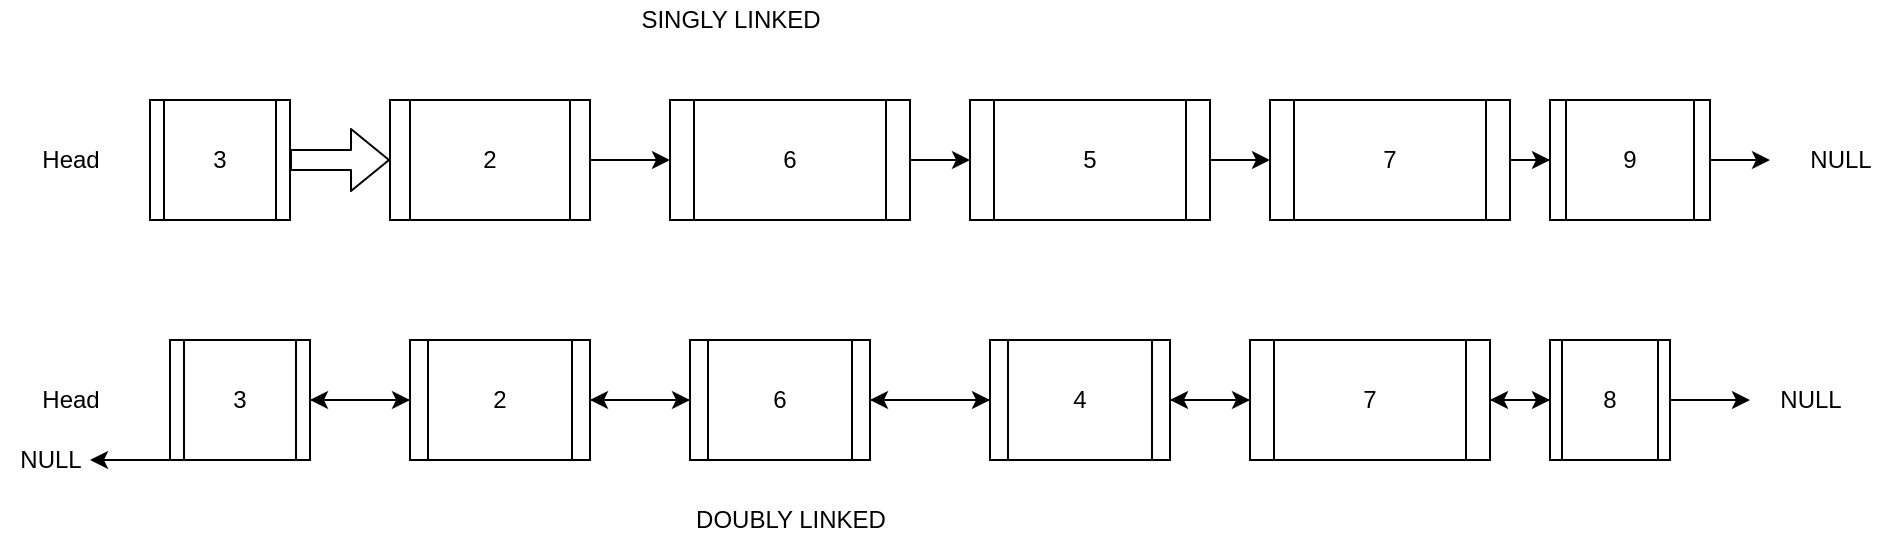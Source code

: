 <mxfile>
    <diagram id="3N-Jhnloc-O0zk-jYoPe" name="Page-1">
        <mxGraphModel dx="1913" dy="617" grid="1" gridSize="10" guides="1" tooltips="1" connect="1" arrows="1" fold="1" page="1" pageScale="1" pageWidth="850" pageHeight="1100" math="0" shadow="0">
            <root>
                <mxCell id="0"/>
                <mxCell id="1" parent="0"/>
                <mxCell id="2" value="3" style="shape=process;whiteSpace=wrap;html=1;backgroundOutline=1;" vertex="1" parent="1">
                    <mxGeometry x="70" y="90" width="70" height="60" as="geometry"/>
                </mxCell>
                <mxCell id="15" value="" style="edgeStyle=orthogonalEdgeStyle;rounded=0;orthogonalLoop=1;jettySize=auto;html=1;" edge="1" parent="1" source="3" target="4">
                    <mxGeometry relative="1" as="geometry"/>
                </mxCell>
                <mxCell id="3" value="2" style="shape=process;whiteSpace=wrap;html=1;backgroundOutline=1;" vertex="1" parent="1">
                    <mxGeometry x="190" y="90" width="100" height="60" as="geometry"/>
                </mxCell>
                <mxCell id="17" value="" style="edgeStyle=orthogonalEdgeStyle;rounded=0;orthogonalLoop=1;jettySize=auto;html=1;" edge="1" parent="1" source="4" target="5">
                    <mxGeometry relative="1" as="geometry"/>
                </mxCell>
                <mxCell id="4" value="6" style="shape=process;whiteSpace=wrap;html=1;backgroundOutline=1;" vertex="1" parent="1">
                    <mxGeometry x="330" y="90" width="120" height="60" as="geometry"/>
                </mxCell>
                <mxCell id="18" value="" style="edgeStyle=orthogonalEdgeStyle;rounded=0;orthogonalLoop=1;jettySize=auto;html=1;" edge="1" parent="1" source="5" target="6">
                    <mxGeometry relative="1" as="geometry"/>
                </mxCell>
                <mxCell id="5" value="5" style="shape=process;whiteSpace=wrap;html=1;backgroundOutline=1;" vertex="1" parent="1">
                    <mxGeometry x="480" y="90" width="120" height="60" as="geometry"/>
                </mxCell>
                <mxCell id="19" value="" style="edgeStyle=orthogonalEdgeStyle;rounded=0;orthogonalLoop=1;jettySize=auto;html=1;" edge="1" parent="1" source="6" target="7">
                    <mxGeometry relative="1" as="geometry"/>
                </mxCell>
                <mxCell id="6" value="7" style="shape=process;whiteSpace=wrap;html=1;backgroundOutline=1;" vertex="1" parent="1">
                    <mxGeometry x="630" y="90" width="120" height="60" as="geometry"/>
                </mxCell>
                <mxCell id="35" style="edgeStyle=orthogonalEdgeStyle;rounded=0;orthogonalLoop=1;jettySize=auto;html=1;" edge="1" parent="1" source="7">
                    <mxGeometry relative="1" as="geometry">
                        <mxPoint x="880" y="120" as="targetPoint"/>
                    </mxGeometry>
                </mxCell>
                <mxCell id="7" value="9" style="shape=process;whiteSpace=wrap;html=1;backgroundOutline=1;" vertex="1" parent="1">
                    <mxGeometry x="770" y="90" width="80" height="60" as="geometry"/>
                </mxCell>
                <mxCell id="20" value="" style="edgeStyle=orthogonalEdgeStyle;rounded=0;orthogonalLoop=1;jettySize=auto;html=1;" edge="1" parent="1" source="8" target="9">
                    <mxGeometry relative="1" as="geometry"/>
                </mxCell>
                <mxCell id="8" value="3" style="shape=process;whiteSpace=wrap;html=1;backgroundOutline=1;" vertex="1" parent="1">
                    <mxGeometry x="80" y="210" width="70" height="60" as="geometry"/>
                </mxCell>
                <mxCell id="21" value="" style="edgeStyle=orthogonalEdgeStyle;rounded=0;orthogonalLoop=1;jettySize=auto;html=1;exitX=1;exitY=0.25;exitDx=0;exitDy=0;" edge="1" parent="1" source="9" target="10">
                    <mxGeometry relative="1" as="geometry">
                        <Array as="points">
                            <mxPoint x="290" y="240"/>
                        </Array>
                    </mxGeometry>
                </mxCell>
                <mxCell id="27" value="" style="edgeStyle=orthogonalEdgeStyle;rounded=0;orthogonalLoop=1;jettySize=auto;html=1;" edge="1" parent="1" source="9" target="8">
                    <mxGeometry relative="1" as="geometry"/>
                </mxCell>
                <mxCell id="9" value="2" style="shape=process;whiteSpace=wrap;html=1;backgroundOutline=1;" vertex="1" parent="1">
                    <mxGeometry x="200" y="210" width="90" height="60" as="geometry"/>
                </mxCell>
                <mxCell id="22" value="" style="edgeStyle=orthogonalEdgeStyle;rounded=0;orthogonalLoop=1;jettySize=auto;html=1;" edge="1" parent="1" source="10" target="11">
                    <mxGeometry relative="1" as="geometry"/>
                </mxCell>
                <mxCell id="29" style="edgeStyle=orthogonalEdgeStyle;rounded=0;orthogonalLoop=1;jettySize=auto;html=1;exitX=0;exitY=0.5;exitDx=0;exitDy=0;entryX=1;entryY=0.5;entryDx=0;entryDy=0;" edge="1" parent="1" source="10" target="9">
                    <mxGeometry relative="1" as="geometry"/>
                </mxCell>
                <mxCell id="10" value="6" style="shape=process;whiteSpace=wrap;html=1;backgroundOutline=1;" vertex="1" parent="1">
                    <mxGeometry x="340" y="210" width="90" height="60" as="geometry"/>
                </mxCell>
                <mxCell id="23" value="" style="edgeStyle=orthogonalEdgeStyle;rounded=0;orthogonalLoop=1;jettySize=auto;html=1;" edge="1" parent="1" source="11" target="12">
                    <mxGeometry relative="1" as="geometry"/>
                </mxCell>
                <mxCell id="26" value="" style="edgeStyle=orthogonalEdgeStyle;rounded=0;orthogonalLoop=1;jettySize=auto;html=1;" edge="1" parent="1" source="11" target="10">
                    <mxGeometry relative="1" as="geometry"/>
                </mxCell>
                <mxCell id="11" value="4" style="shape=process;whiteSpace=wrap;html=1;backgroundOutline=1;" vertex="1" parent="1">
                    <mxGeometry x="490" y="210" width="90" height="60" as="geometry"/>
                </mxCell>
                <mxCell id="24" value="" style="edgeStyle=orthogonalEdgeStyle;rounded=0;orthogonalLoop=1;jettySize=auto;html=1;" edge="1" parent="1" source="12" target="13">
                    <mxGeometry relative="1" as="geometry"/>
                </mxCell>
                <mxCell id="30" style="edgeStyle=orthogonalEdgeStyle;rounded=0;orthogonalLoop=1;jettySize=auto;html=1;exitX=0;exitY=0.5;exitDx=0;exitDy=0;entryX=1;entryY=0.5;entryDx=0;entryDy=0;" edge="1" parent="1" source="12" target="11">
                    <mxGeometry relative="1" as="geometry"/>
                </mxCell>
                <mxCell id="12" value="7" style="shape=process;whiteSpace=wrap;html=1;backgroundOutline=1;" vertex="1" parent="1">
                    <mxGeometry x="620" y="210" width="120" height="60" as="geometry"/>
                </mxCell>
                <mxCell id="25" value="" style="edgeStyle=orthogonalEdgeStyle;rounded=0;orthogonalLoop=1;jettySize=auto;html=1;" edge="1" parent="1" source="13" target="12">
                    <mxGeometry relative="1" as="geometry"/>
                </mxCell>
                <mxCell id="40" style="edgeStyle=orthogonalEdgeStyle;rounded=0;orthogonalLoop=1;jettySize=auto;html=1;exitX=1;exitY=0.5;exitDx=0;exitDy=0;" edge="1" parent="1" source="13">
                    <mxGeometry relative="1" as="geometry">
                        <mxPoint x="870" y="240" as="targetPoint"/>
                    </mxGeometry>
                </mxCell>
                <mxCell id="13" value="8" style="shape=process;whiteSpace=wrap;html=1;backgroundOutline=1;" vertex="1" parent="1">
                    <mxGeometry x="770" y="210" width="60" height="60" as="geometry"/>
                </mxCell>
                <mxCell id="14" value="" style="shape=flexArrow;endArrow=classic;html=1;entryX=0;entryY=0.5;entryDx=0;entryDy=0;" edge="1" parent="1" target="3">
                    <mxGeometry width="50" height="50" relative="1" as="geometry">
                        <mxPoint x="140" y="120" as="sourcePoint"/>
                        <mxPoint x="480" y="290" as="targetPoint"/>
                        <Array as="points"/>
                    </mxGeometry>
                </mxCell>
                <mxCell id="31" value="SINGLY LINKED" style="text;html=1;align=center;verticalAlign=middle;resizable=0;points=[];autosize=1;strokeColor=none;" vertex="1" parent="1">
                    <mxGeometry x="305" y="40" width="110" height="20" as="geometry"/>
                </mxCell>
                <mxCell id="32" value="DOUBLY LINKED" style="text;html=1;align=center;verticalAlign=middle;resizable=0;points=[];autosize=1;strokeColor=none;" vertex="1" parent="1">
                    <mxGeometry x="335" y="290" width="110" height="20" as="geometry"/>
                </mxCell>
                <mxCell id="33" value="Head" style="text;html=1;align=center;verticalAlign=middle;resizable=0;points=[];autosize=1;strokeColor=none;" vertex="1" parent="1">
                    <mxGeometry x="10" y="110" width="40" height="20" as="geometry"/>
                </mxCell>
                <mxCell id="34" value="Head" style="text;html=1;align=center;verticalAlign=middle;resizable=0;points=[];autosize=1;strokeColor=none;" vertex="1" parent="1">
                    <mxGeometry x="10" y="230" width="40" height="20" as="geometry"/>
                </mxCell>
                <mxCell id="36" value="NULL" style="text;html=1;align=center;verticalAlign=middle;resizable=0;points=[];autosize=1;strokeColor=none;" vertex="1" parent="1">
                    <mxGeometry x="890" y="110" width="50" height="20" as="geometry"/>
                </mxCell>
                <mxCell id="41" value="NULL" style="text;html=1;align=center;verticalAlign=middle;resizable=0;points=[];autosize=1;strokeColor=none;" vertex="1" parent="1">
                    <mxGeometry x="875" y="230" width="50" height="20" as="geometry"/>
                </mxCell>
                <mxCell id="44" value="" style="endArrow=classic;html=1;exitX=0;exitY=1;exitDx=0;exitDy=0;" edge="1" parent="1" source="8">
                    <mxGeometry width="50" height="50" relative="1" as="geometry">
                        <mxPoint x="510" y="340" as="sourcePoint"/>
                        <mxPoint x="40" y="270" as="targetPoint"/>
                        <Array as="points"/>
                    </mxGeometry>
                </mxCell>
                <mxCell id="45" value="NULL" style="text;html=1;align=center;verticalAlign=middle;resizable=0;points=[];autosize=1;strokeColor=none;" vertex="1" parent="1">
                    <mxGeometry x="-5" y="260" width="50" height="20" as="geometry"/>
                </mxCell>
            </root>
        </mxGraphModel>
    </diagram>
</mxfile>